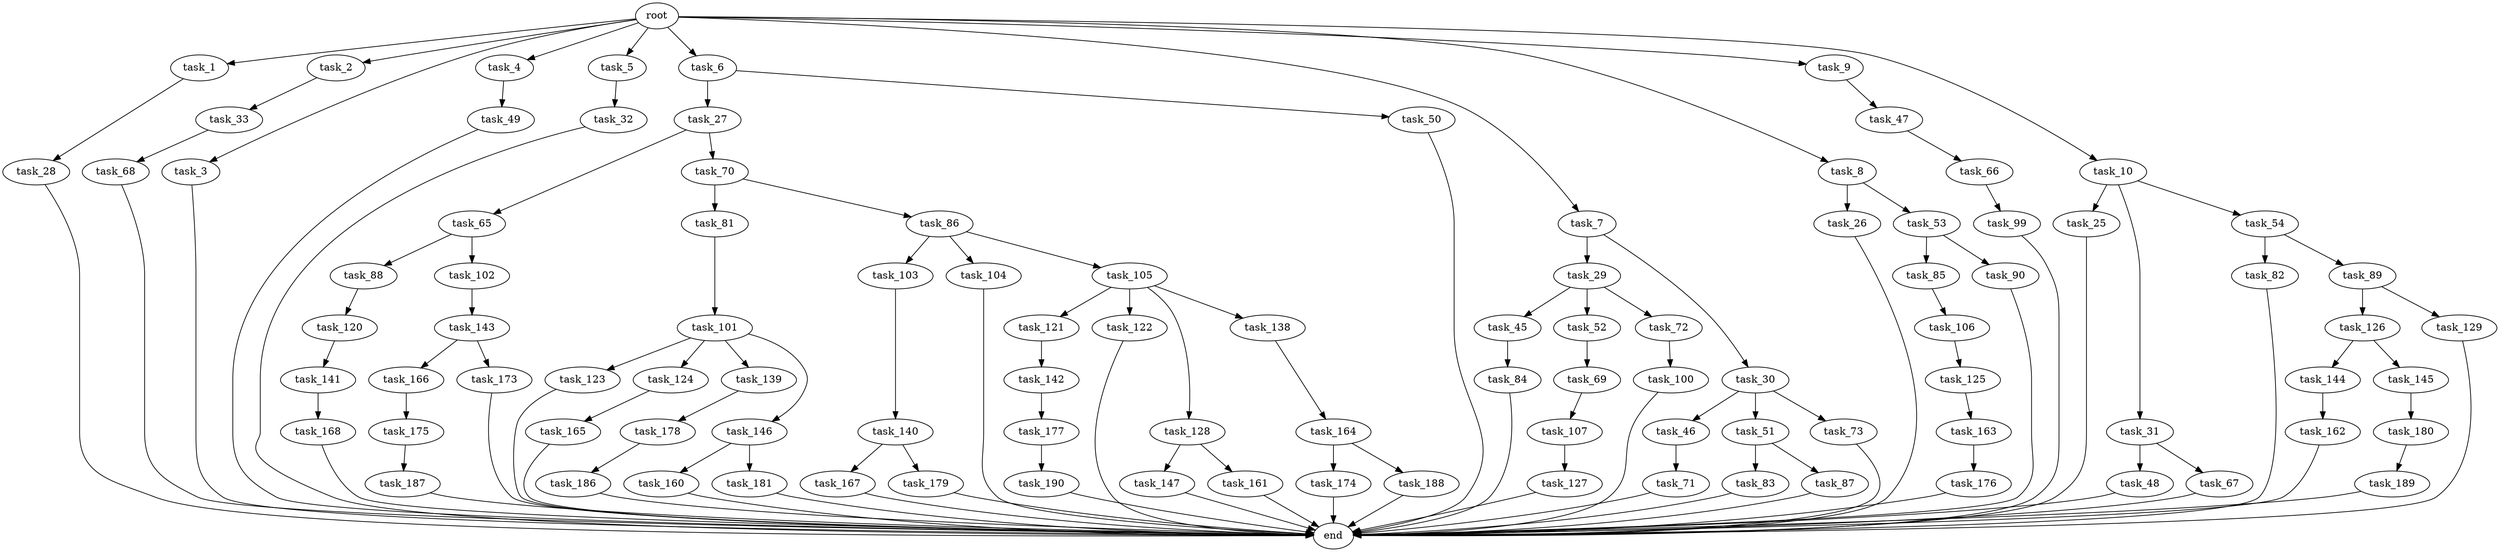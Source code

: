 digraph G {
  root [size="0.000000"];
  task_1 [size="1024.000000"];
  task_2 [size="1024.000000"];
  task_3 [size="1024.000000"];
  task_4 [size="1024.000000"];
  task_5 [size="1024.000000"];
  task_6 [size="1024.000000"];
  task_7 [size="1024.000000"];
  task_8 [size="1024.000000"];
  task_9 [size="1024.000000"];
  task_10 [size="1024.000000"];
  task_25 [size="137438953472.000000"];
  task_26 [size="137438953472.000000"];
  task_27 [size="137438953472.000000"];
  task_28 [size="309237645312.000000"];
  task_29 [size="309237645312.000000"];
  task_30 [size="309237645312.000000"];
  task_31 [size="137438953472.000000"];
  task_32 [size="77309411328.000000"];
  task_33 [size="695784701952.000000"];
  task_45 [size="858993459200.000000"];
  task_46 [size="858993459200.000000"];
  task_47 [size="549755813888.000000"];
  task_48 [size="77309411328.000000"];
  task_49 [size="695784701952.000000"];
  task_50 [size="137438953472.000000"];
  task_51 [size="858993459200.000000"];
  task_52 [size="858993459200.000000"];
  task_53 [size="137438953472.000000"];
  task_54 [size="137438953472.000000"];
  task_65 [size="137438953472.000000"];
  task_66 [size="137438953472.000000"];
  task_67 [size="77309411328.000000"];
  task_68 [size="549755813888.000000"];
  task_69 [size="214748364800.000000"];
  task_70 [size="137438953472.000000"];
  task_71 [size="34359738368.000000"];
  task_72 [size="858993459200.000000"];
  task_73 [size="858993459200.000000"];
  task_81 [size="77309411328.000000"];
  task_82 [size="77309411328.000000"];
  task_83 [size="420906795008.000000"];
  task_84 [size="420906795008.000000"];
  task_85 [size="137438953472.000000"];
  task_86 [size="77309411328.000000"];
  task_87 [size="420906795008.000000"];
  task_88 [size="214748364800.000000"];
  task_89 [size="77309411328.000000"];
  task_90 [size="137438953472.000000"];
  task_99 [size="77309411328.000000"];
  task_100 [size="549755813888.000000"];
  task_101 [size="34359738368.000000"];
  task_102 [size="214748364800.000000"];
  task_103 [size="695784701952.000000"];
  task_104 [size="695784701952.000000"];
  task_105 [size="695784701952.000000"];
  task_106 [size="214748364800.000000"];
  task_107 [size="695784701952.000000"];
  task_120 [size="858993459200.000000"];
  task_121 [size="34359738368.000000"];
  task_122 [size="34359738368.000000"];
  task_123 [size="420906795008.000000"];
  task_124 [size="420906795008.000000"];
  task_125 [size="858993459200.000000"];
  task_126 [size="420906795008.000000"];
  task_127 [size="309237645312.000000"];
  task_128 [size="34359738368.000000"];
  task_129 [size="420906795008.000000"];
  task_138 [size="34359738368.000000"];
  task_139 [size="420906795008.000000"];
  task_140 [size="214748364800.000000"];
  task_141 [size="309237645312.000000"];
  task_142 [size="549755813888.000000"];
  task_143 [size="858993459200.000000"];
  task_144 [size="77309411328.000000"];
  task_145 [size="77309411328.000000"];
  task_146 [size="420906795008.000000"];
  task_147 [size="858993459200.000000"];
  task_160 [size="77309411328.000000"];
  task_161 [size="858993459200.000000"];
  task_162 [size="137438953472.000000"];
  task_163 [size="549755813888.000000"];
  task_164 [size="34359738368.000000"];
  task_165 [size="309237645312.000000"];
  task_166 [size="695784701952.000000"];
  task_167 [size="214748364800.000000"];
  task_168 [size="420906795008.000000"];
  task_173 [size="695784701952.000000"];
  task_174 [size="695784701952.000000"];
  task_175 [size="34359738368.000000"];
  task_176 [size="137438953472.000000"];
  task_177 [size="77309411328.000000"];
  task_178 [size="77309411328.000000"];
  task_179 [size="214748364800.000000"];
  task_180 [size="34359738368.000000"];
  task_181 [size="77309411328.000000"];
  task_186 [size="214748364800.000000"];
  task_187 [size="420906795008.000000"];
  task_188 [size="695784701952.000000"];
  task_189 [size="214748364800.000000"];
  task_190 [size="549755813888.000000"];
  end [size="0.000000"];

  root -> task_1 [size="1.000000"];
  root -> task_2 [size="1.000000"];
  root -> task_3 [size="1.000000"];
  root -> task_4 [size="1.000000"];
  root -> task_5 [size="1.000000"];
  root -> task_6 [size="1.000000"];
  root -> task_7 [size="1.000000"];
  root -> task_8 [size="1.000000"];
  root -> task_9 [size="1.000000"];
  root -> task_10 [size="1.000000"];
  task_1 -> task_28 [size="301989888.000000"];
  task_2 -> task_33 [size="679477248.000000"];
  task_3 -> end [size="1.000000"];
  task_4 -> task_49 [size="679477248.000000"];
  task_5 -> task_32 [size="75497472.000000"];
  task_6 -> task_27 [size="134217728.000000"];
  task_6 -> task_50 [size="134217728.000000"];
  task_7 -> task_29 [size="301989888.000000"];
  task_7 -> task_30 [size="301989888.000000"];
  task_8 -> task_26 [size="134217728.000000"];
  task_8 -> task_53 [size="134217728.000000"];
  task_9 -> task_47 [size="536870912.000000"];
  task_10 -> task_25 [size="134217728.000000"];
  task_10 -> task_31 [size="134217728.000000"];
  task_10 -> task_54 [size="134217728.000000"];
  task_25 -> end [size="1.000000"];
  task_26 -> end [size="1.000000"];
  task_27 -> task_65 [size="134217728.000000"];
  task_27 -> task_70 [size="134217728.000000"];
  task_28 -> end [size="1.000000"];
  task_29 -> task_45 [size="838860800.000000"];
  task_29 -> task_52 [size="838860800.000000"];
  task_29 -> task_72 [size="838860800.000000"];
  task_30 -> task_46 [size="838860800.000000"];
  task_30 -> task_51 [size="838860800.000000"];
  task_30 -> task_73 [size="838860800.000000"];
  task_31 -> task_48 [size="75497472.000000"];
  task_31 -> task_67 [size="75497472.000000"];
  task_32 -> end [size="1.000000"];
  task_33 -> task_68 [size="536870912.000000"];
  task_45 -> task_84 [size="411041792.000000"];
  task_46 -> task_71 [size="33554432.000000"];
  task_47 -> task_66 [size="134217728.000000"];
  task_48 -> end [size="1.000000"];
  task_49 -> end [size="1.000000"];
  task_50 -> end [size="1.000000"];
  task_51 -> task_83 [size="411041792.000000"];
  task_51 -> task_87 [size="411041792.000000"];
  task_52 -> task_69 [size="209715200.000000"];
  task_53 -> task_85 [size="134217728.000000"];
  task_53 -> task_90 [size="134217728.000000"];
  task_54 -> task_82 [size="75497472.000000"];
  task_54 -> task_89 [size="75497472.000000"];
  task_65 -> task_88 [size="209715200.000000"];
  task_65 -> task_102 [size="209715200.000000"];
  task_66 -> task_99 [size="75497472.000000"];
  task_67 -> end [size="1.000000"];
  task_68 -> end [size="1.000000"];
  task_69 -> task_107 [size="679477248.000000"];
  task_70 -> task_81 [size="75497472.000000"];
  task_70 -> task_86 [size="75497472.000000"];
  task_71 -> end [size="1.000000"];
  task_72 -> task_100 [size="536870912.000000"];
  task_73 -> end [size="1.000000"];
  task_81 -> task_101 [size="33554432.000000"];
  task_82 -> end [size="1.000000"];
  task_83 -> end [size="1.000000"];
  task_84 -> end [size="1.000000"];
  task_85 -> task_106 [size="209715200.000000"];
  task_86 -> task_103 [size="679477248.000000"];
  task_86 -> task_104 [size="679477248.000000"];
  task_86 -> task_105 [size="679477248.000000"];
  task_87 -> end [size="1.000000"];
  task_88 -> task_120 [size="838860800.000000"];
  task_89 -> task_126 [size="411041792.000000"];
  task_89 -> task_129 [size="411041792.000000"];
  task_90 -> end [size="1.000000"];
  task_99 -> end [size="1.000000"];
  task_100 -> end [size="1.000000"];
  task_101 -> task_123 [size="411041792.000000"];
  task_101 -> task_124 [size="411041792.000000"];
  task_101 -> task_139 [size="411041792.000000"];
  task_101 -> task_146 [size="411041792.000000"];
  task_102 -> task_143 [size="838860800.000000"];
  task_103 -> task_140 [size="209715200.000000"];
  task_104 -> end [size="1.000000"];
  task_105 -> task_121 [size="33554432.000000"];
  task_105 -> task_122 [size="33554432.000000"];
  task_105 -> task_128 [size="33554432.000000"];
  task_105 -> task_138 [size="33554432.000000"];
  task_106 -> task_125 [size="838860800.000000"];
  task_107 -> task_127 [size="301989888.000000"];
  task_120 -> task_141 [size="301989888.000000"];
  task_121 -> task_142 [size="536870912.000000"];
  task_122 -> end [size="1.000000"];
  task_123 -> end [size="1.000000"];
  task_124 -> task_165 [size="301989888.000000"];
  task_125 -> task_163 [size="536870912.000000"];
  task_126 -> task_144 [size="75497472.000000"];
  task_126 -> task_145 [size="75497472.000000"];
  task_127 -> end [size="1.000000"];
  task_128 -> task_147 [size="838860800.000000"];
  task_128 -> task_161 [size="838860800.000000"];
  task_129 -> end [size="1.000000"];
  task_138 -> task_164 [size="33554432.000000"];
  task_139 -> task_178 [size="75497472.000000"];
  task_140 -> task_167 [size="209715200.000000"];
  task_140 -> task_179 [size="209715200.000000"];
  task_141 -> task_168 [size="411041792.000000"];
  task_142 -> task_177 [size="75497472.000000"];
  task_143 -> task_166 [size="679477248.000000"];
  task_143 -> task_173 [size="679477248.000000"];
  task_144 -> task_162 [size="134217728.000000"];
  task_145 -> task_180 [size="33554432.000000"];
  task_146 -> task_160 [size="75497472.000000"];
  task_146 -> task_181 [size="75497472.000000"];
  task_147 -> end [size="1.000000"];
  task_160 -> end [size="1.000000"];
  task_161 -> end [size="1.000000"];
  task_162 -> end [size="1.000000"];
  task_163 -> task_176 [size="134217728.000000"];
  task_164 -> task_174 [size="679477248.000000"];
  task_164 -> task_188 [size="679477248.000000"];
  task_165 -> end [size="1.000000"];
  task_166 -> task_175 [size="33554432.000000"];
  task_167 -> end [size="1.000000"];
  task_168 -> end [size="1.000000"];
  task_173 -> end [size="1.000000"];
  task_174 -> end [size="1.000000"];
  task_175 -> task_187 [size="411041792.000000"];
  task_176 -> end [size="1.000000"];
  task_177 -> task_190 [size="536870912.000000"];
  task_178 -> task_186 [size="209715200.000000"];
  task_179 -> end [size="1.000000"];
  task_180 -> task_189 [size="209715200.000000"];
  task_181 -> end [size="1.000000"];
  task_186 -> end [size="1.000000"];
  task_187 -> end [size="1.000000"];
  task_188 -> end [size="1.000000"];
  task_189 -> end [size="1.000000"];
  task_190 -> end [size="1.000000"];
}
